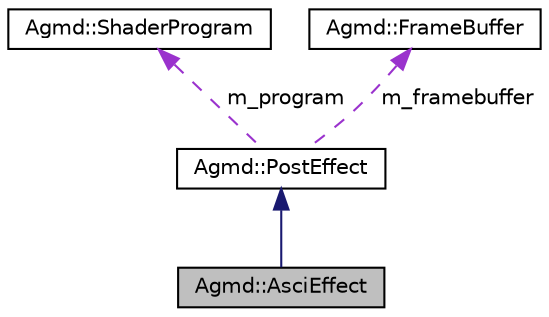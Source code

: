 digraph "Agmd::AsciEffect"
{
  edge [fontname="Helvetica",fontsize="10",labelfontname="Helvetica",labelfontsize="10"];
  node [fontname="Helvetica",fontsize="10",shape=record];
  Node1 [label="Agmd::AsciEffect",height=0.2,width=0.4,color="black", fillcolor="grey75", style="filled" fontcolor="black"];
  Node2 -> Node1 [dir="back",color="midnightblue",fontsize="10",style="solid",fontname="Helvetica"];
  Node2 [label="Agmd::PostEffect",height=0.2,width=0.4,color="black", fillcolor="white", style="filled",URL="$class_agmd_1_1_post_effect.html"];
  Node3 -> Node2 [dir="back",color="darkorchid3",fontsize="10",style="dashed",label=" m_program" ,fontname="Helvetica"];
  Node3 [label="Agmd::ShaderProgram",height=0.2,width=0.4,color="black", fillcolor="white", style="filled",URL="$class_agmd_1_1_shader_program.html"];
  Node4 -> Node2 [dir="back",color="darkorchid3",fontsize="10",style="dashed",label=" m_framebuffer" ,fontname="Helvetica"];
  Node4 [label="Agmd::FrameBuffer",height=0.2,width=0.4,color="black", fillcolor="white", style="filled",URL="$class_agmd_1_1_frame_buffer.html"];
}
